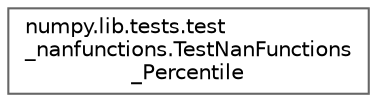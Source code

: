 digraph "Graphical Class Hierarchy"
{
 // LATEX_PDF_SIZE
  bgcolor="transparent";
  edge [fontname=Helvetica,fontsize=10,labelfontname=Helvetica,labelfontsize=10];
  node [fontname=Helvetica,fontsize=10,shape=box,height=0.2,width=0.4];
  rankdir="LR";
  Node0 [id="Node000000",label="numpy.lib.tests.test\l_nanfunctions.TestNanFunctions\l_Percentile",height=0.2,width=0.4,color="grey40", fillcolor="white", style="filled",URL="$db/d8d/classnumpy_1_1lib_1_1tests_1_1test__nanfunctions_1_1TestNanFunctions__Percentile.html",tooltip=" "];
}
